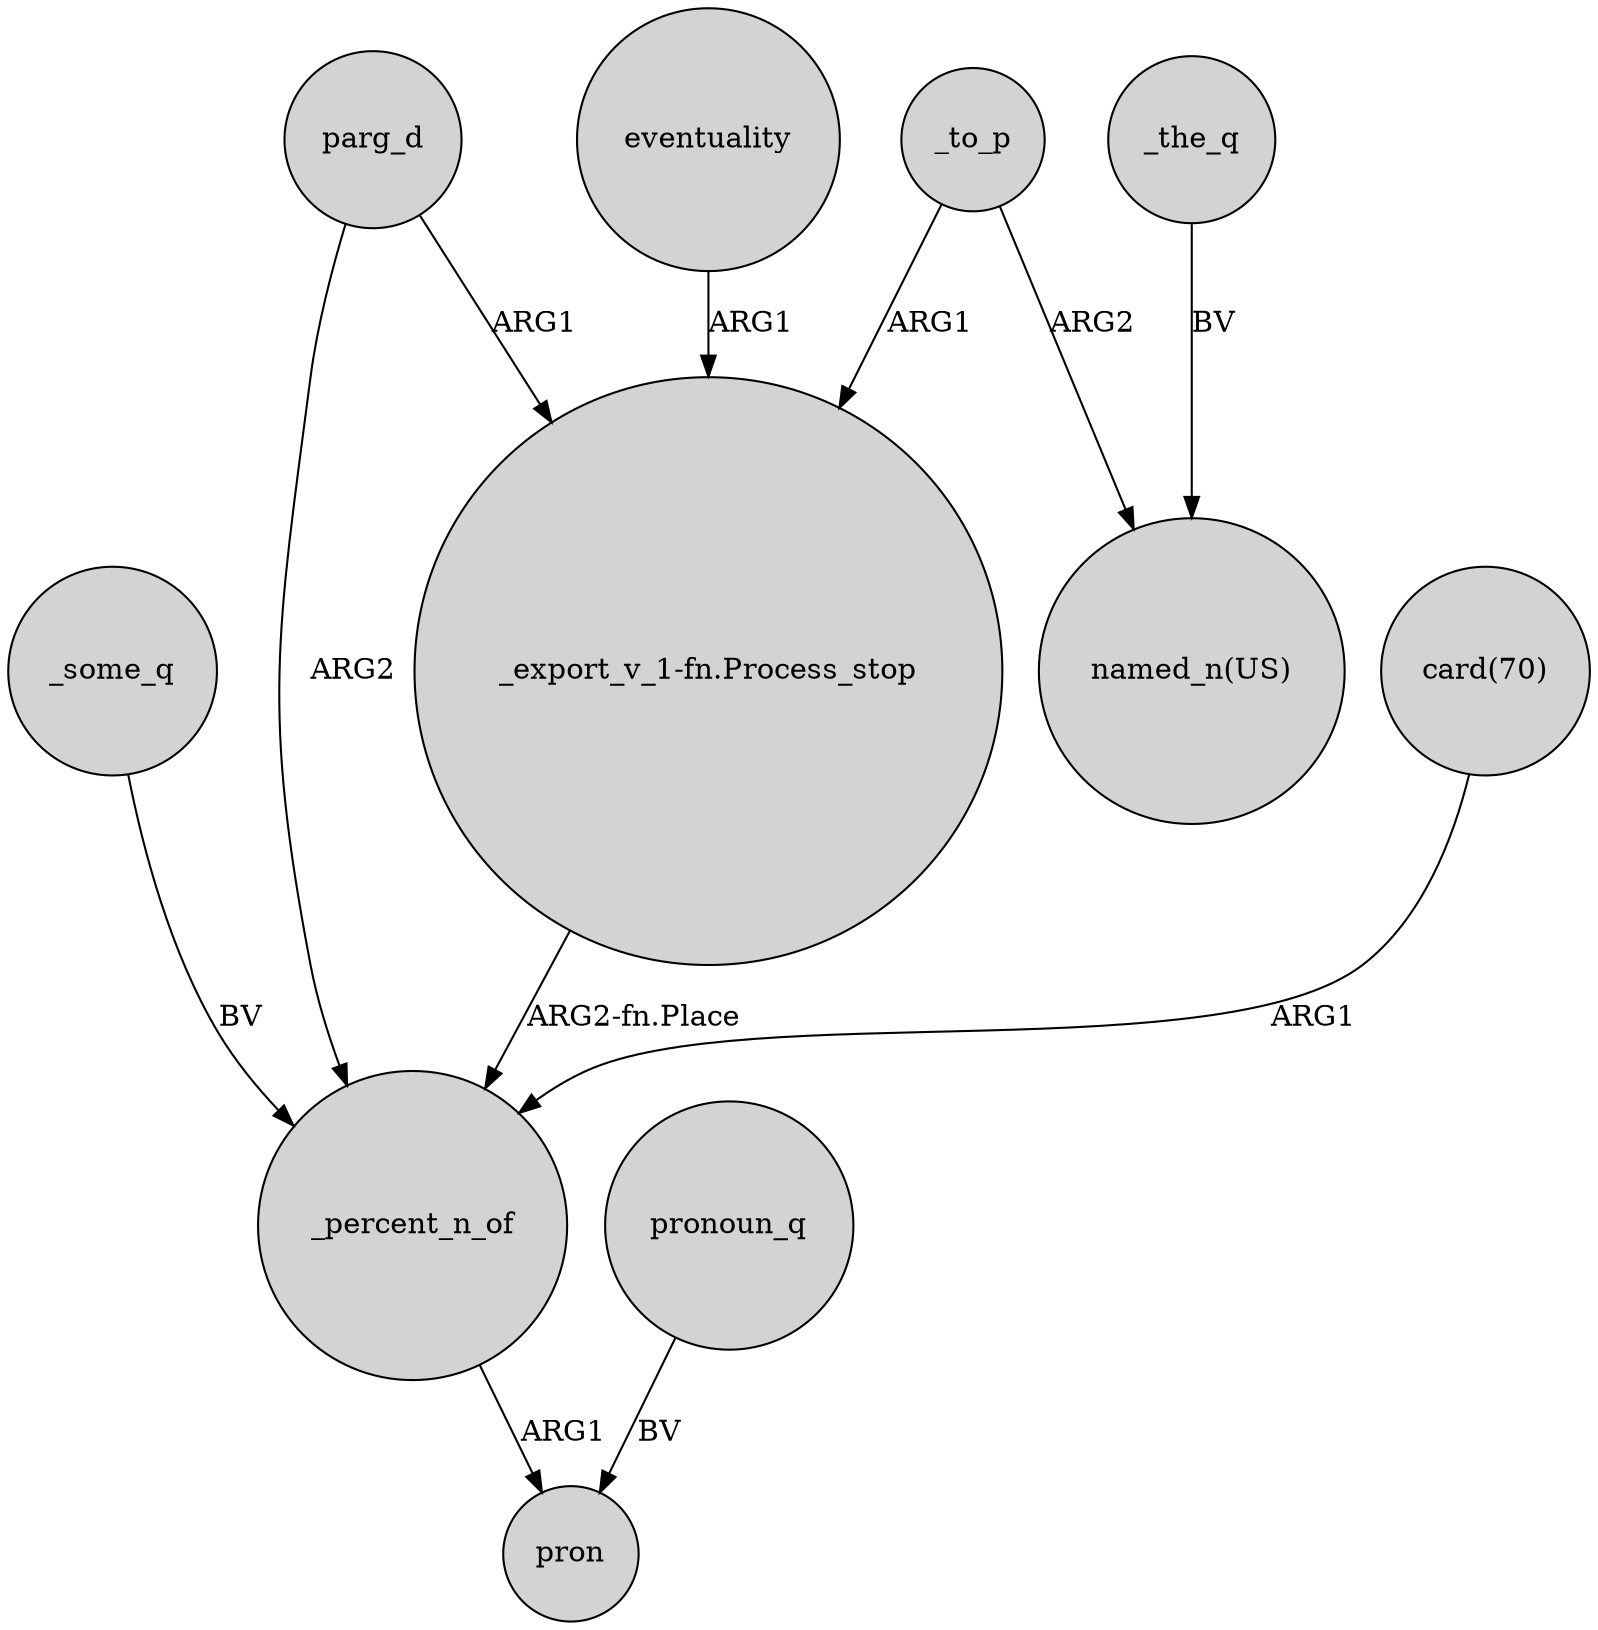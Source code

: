digraph {
	node [shape=circle style=filled]
	_some_q -> _percent_n_of [label=BV]
	eventuality -> "_export_v_1-fn.Process_stop" [label=ARG1]
	"card(70)" -> _percent_n_of [label=ARG1]
	_percent_n_of -> pron [label=ARG1]
	parg_d -> "_export_v_1-fn.Process_stop" [label=ARG1]
	_the_q -> "named_n(US)" [label=BV]
	"_export_v_1-fn.Process_stop" -> _percent_n_of [label="ARG2-fn.Place"]
	parg_d -> _percent_n_of [label=ARG2]
	_to_p -> "_export_v_1-fn.Process_stop" [label=ARG1]
	pronoun_q -> pron [label=BV]
	_to_p -> "named_n(US)" [label=ARG2]
}
